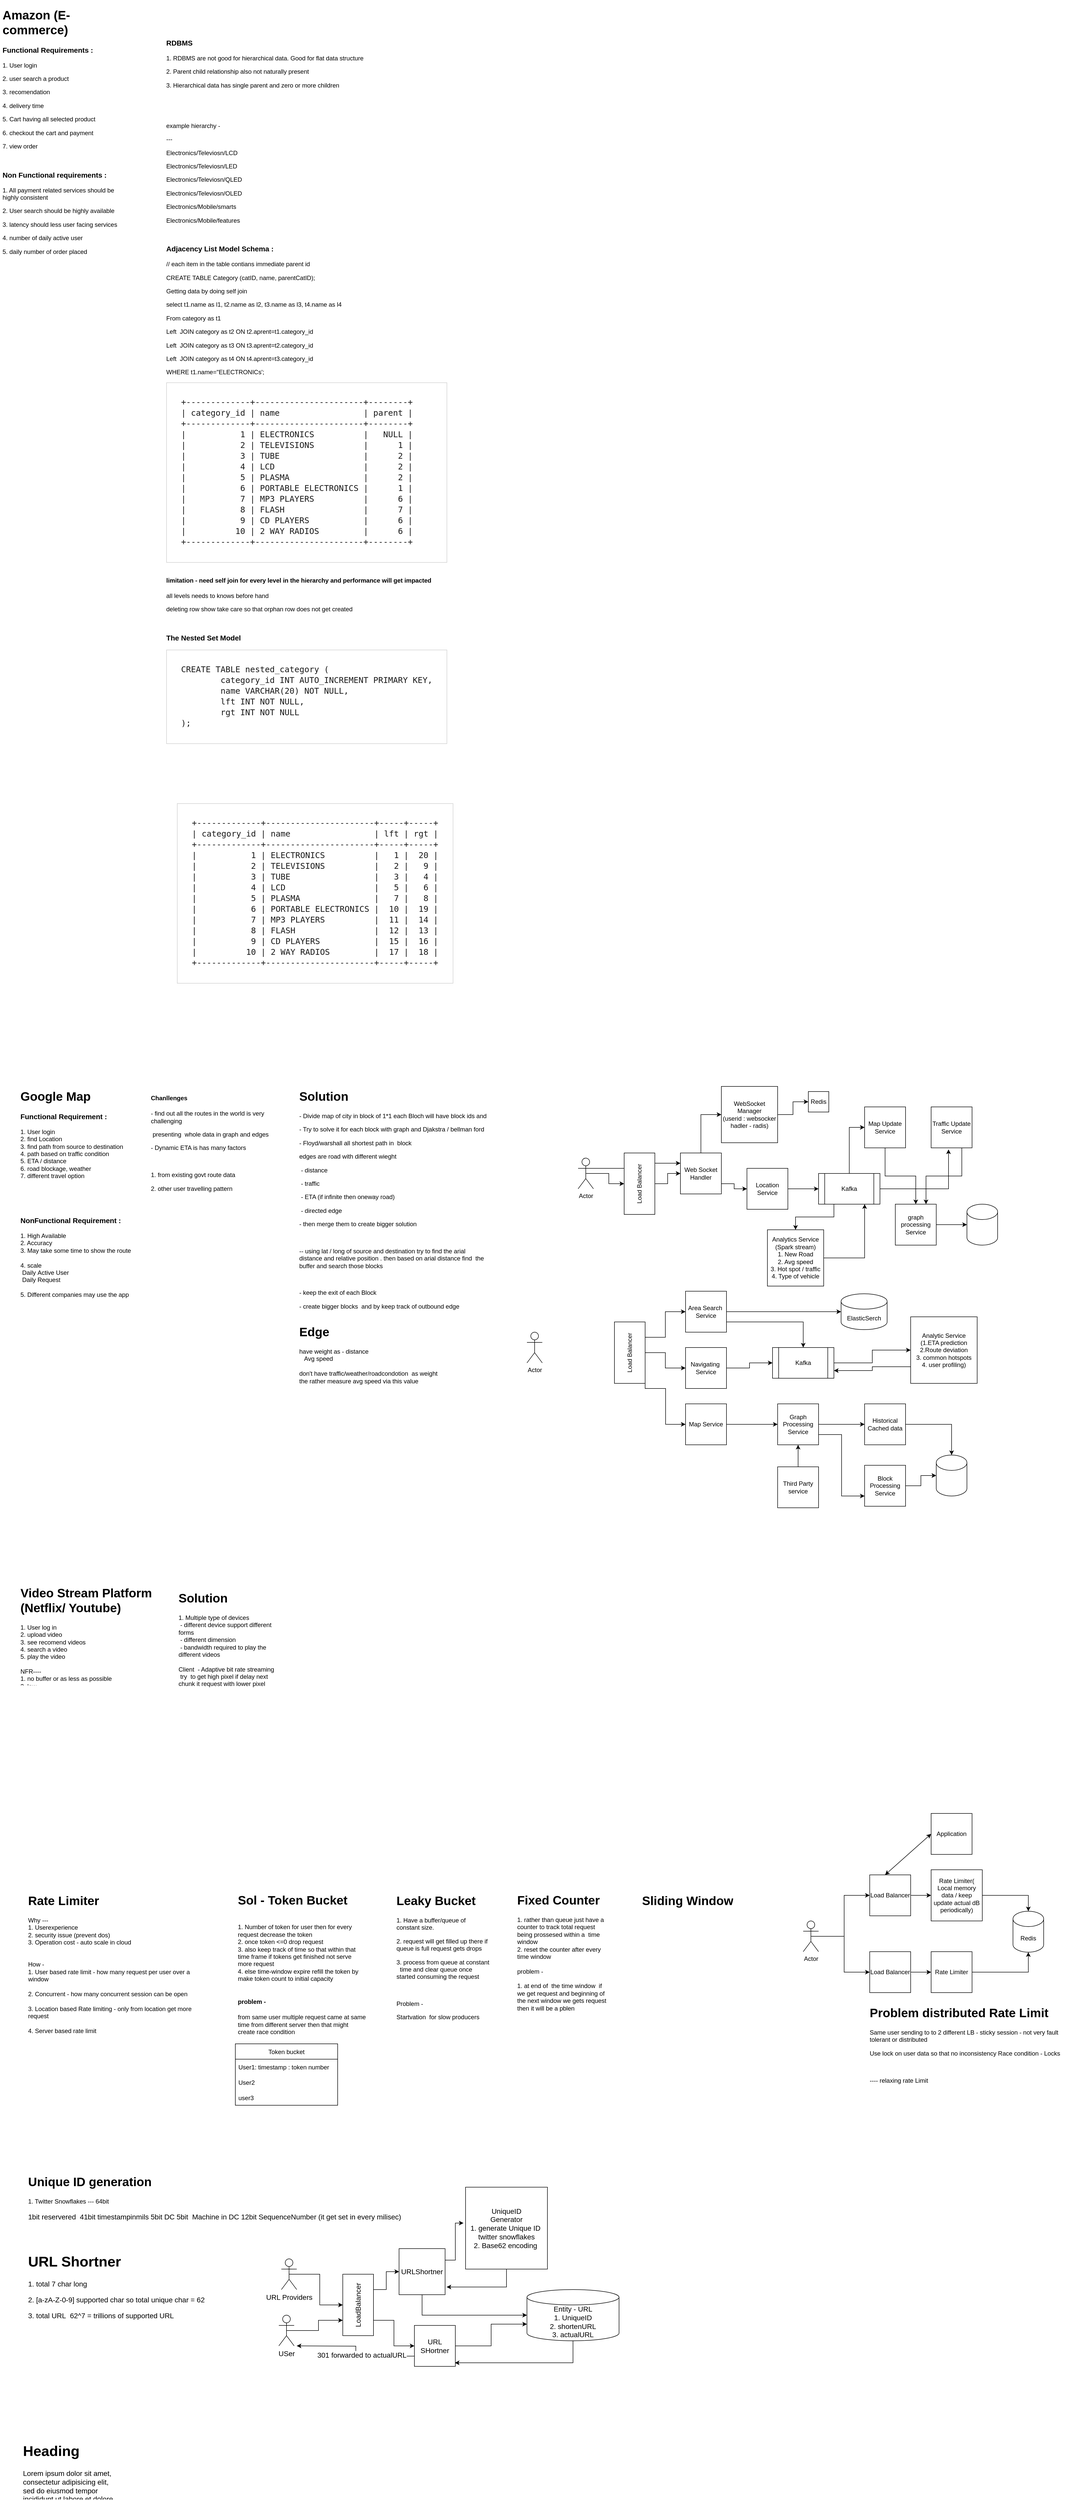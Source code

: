 <mxfile version="20.0.4" type="github">
  <diagram id="w3xWAHxM6hMif5GmvVi4" name="Page-1">
    <mxGraphModel dx="1449" dy="545" grid="1" gridSize="10" guides="1" tooltips="1" connect="1" arrows="1" fold="1" page="1" pageScale="1" pageWidth="827" pageHeight="1169" math="0" shadow="0">
      <root>
        <mxCell id="0" />
        <mxCell id="1" parent="0" />
        <mxCell id="VY6cc99BuFBR4iTMat-C-2" value="&lt;h1&gt;Amazon (E-commerce)&lt;/h1&gt;&lt;h3&gt;Functional Requirements :&amp;nbsp;&lt;/h3&gt;&lt;p&gt;1. User login&lt;/p&gt;&lt;p&gt;2. user search a product&lt;/p&gt;&lt;p&gt;3. recomendation&amp;nbsp;&lt;/p&gt;&lt;p&gt;4. delivery time&lt;/p&gt;&lt;p&gt;5. Cart having all selected product&lt;/p&gt;&lt;p&gt;6. checkout the cart and payment&lt;/p&gt;&lt;p&gt;7. view order&lt;/p&gt;&lt;p&gt;&lt;br&gt;&lt;/p&gt;&lt;h3&gt;Non Functional requirements :&lt;/h3&gt;&lt;p&gt;1. All payment related services should be highly consistent&lt;/p&gt;&lt;p&gt;2. User search should be highly available&lt;/p&gt;&lt;p&gt;3. latency should less user facing services&lt;/p&gt;&lt;p&gt;4. number of daily active user&lt;/p&gt;&lt;p&gt;5. daily number of order placed&amp;nbsp;&lt;/p&gt;" style="text;html=1;strokeColor=none;fillColor=none;spacing=5;spacingTop=-20;whiteSpace=wrap;overflow=hidden;rounded=0;" parent="1" vertex="1">
          <mxGeometry x="10" y="28" width="260" height="492" as="geometry" />
        </mxCell>
        <mxCell id="Yt1-9T4JXmfCghfN-qr9-30" value="&lt;h3&gt;RDBMS&lt;/h3&gt;&lt;p&gt;1. RDBMS are not good for hierarchical data. Good for flat data structure&lt;/p&gt;&lt;p&gt;2. Parent child relationship also not naturally present&amp;nbsp;&lt;/p&gt;&lt;p&gt;3. Hierarchical data has single parent and zero or more children&lt;/p&gt;&lt;p&gt;&lt;br&gt;&lt;/p&gt;&lt;p&gt;&lt;br&gt;&lt;/p&gt;&lt;p&gt;example hierarchy -&lt;/p&gt;&lt;p&gt;---&lt;/p&gt;&lt;p&gt;&lt;span style=&quot;&quot;&gt; Electronics/Televiosn/LCD&lt;/span&gt;&lt;br&gt;&lt;/p&gt;&lt;p&gt;&lt;span style=&quot;&quot;&gt;Electronics/Televiosn/LED&lt;/span&gt;&lt;span style=&quot;&quot;&gt;&lt;br&gt;&lt;/span&gt;&lt;/p&gt;&lt;p&gt;&lt;span style=&quot;&quot;&gt;Electronics/Televiosn/QLED&lt;/span&gt;&lt;span style=&quot;&quot;&gt;&lt;br&gt;&lt;/span&gt;&lt;/p&gt;&lt;p&gt;Electronics/Televiosn/OLED&lt;span style=&quot;&quot;&gt;&lt;br&gt;&lt;/span&gt;&lt;/p&gt;&lt;p&gt;Electronics/Mobile/smarts&lt;/p&gt;&lt;p&gt;Electronics/Mobile/features&lt;/p&gt;&lt;p&gt;&lt;br&gt;&lt;/p&gt;&lt;h3&gt;Adjacency List Model Schema :&amp;nbsp;&lt;/h3&gt;&lt;p&gt;// each item in the table contians immediate parent id&lt;/p&gt;&lt;p&gt;CREATE TABLE Category (catID, name, parentCatID);&lt;/p&gt;&lt;p&gt;Getting data by doing self join&lt;/p&gt;&lt;p&gt;select t1.name as l1, t2.name as l2, t3.name as l3, t4.name as l4&lt;/p&gt;&lt;p&gt;From category as t1&lt;/p&gt;&lt;p&gt;Left &amp;nbsp;JOIN category as t2 ON t2.aprent=t1.category_id&lt;/p&gt;&lt;p&gt;Left &amp;nbsp;JOIN category as t3 ON t3.aprent=t2.category_id&lt;br&gt;&lt;/p&gt;&lt;p&gt;Left &amp;nbsp;JOIN category as t4 ON t4.aprent=t3.category_id&lt;br&gt;&lt;/p&gt;&lt;p&gt;WHERE t1.name=&quot;ELECTRONICs&#39;;&lt;/p&gt;&lt;pre style=&quot;font-size: 16px; box-sizing: inherit; font-family: Inconsolata, monospace; border: 1px solid rgb(209, 209, 209); line-height: 1.312; margin-top: 0px; margin-bottom: 1.75em; max-width: 100%; overflow: auto; padding: 1.75em; overflow-wrap: break-word; color: rgb(26, 26, 26); font-variant-ligatures: normal; orphans: 2; widows: 2; background-color: rgb(255, 255, 255); text-decoration-thickness: initial;&quot; class=&quot;samplecode&quot;&gt;+-------------+----------------------+--------+&lt;br&gt;| category_id | name                 | parent |&lt;br&gt;+-------------+----------------------+--------+&lt;br&gt;|           1 | ELECTRONICS          |   NULL |&lt;br&gt;|           2 | TELEVISIONS          |      1 |&lt;br&gt;|           3 | TUBE                 |      2 |&lt;br&gt;|           4 | LCD                  |      2 |&lt;br&gt;|           5 | PLASMA               |      2 |&lt;br&gt;|           6 | PORTABLE ELECTRONICS |      1 |&lt;br&gt;|           7 | MP3 PLAYERS          |      6 |&lt;br&gt;|           8 | FLASH                |      7 |&lt;br&gt;|           9 | CD PLAYERS           |      6 |&lt;br&gt;|          10 | 2 WAY RADIOS         |      6 |&lt;br&gt;+-------------+----------------------+--------+&lt;/pre&gt;&lt;h4&gt;limitation - need self join for every level in the hierarchy and performance will get impacted&lt;/h4&gt;&lt;p&gt;all levels needs to knows before hand&lt;/p&gt;&lt;p&gt;deleting row show take care so that orphan row does not get created&lt;/p&gt;&lt;p&gt;&lt;br&gt;&lt;/p&gt;&lt;h3&gt;The Nested Set Model&amp;nbsp;&lt;/h3&gt;&lt;pre style=&quot;font-size: 16px; box-sizing: inherit; font-family: Inconsolata, monospace; border: 1px solid rgb(209, 209, 209); line-height: 1.312; margin-top: 0px; margin-bottom: 1.75em; max-width: 100%; overflow: auto; padding: 1.75em; overflow-wrap: break-word; color: rgb(26, 26, 26); font-variant-ligatures: normal; orphans: 2; widows: 2; background-color: rgb(255, 255, 255); text-decoration-thickness: initial;&quot; class=&quot;samplecode&quot;&gt;CREATE TABLE nested_category (&lt;br&gt;        category_id INT AUTO_INCREMENT PRIMARY KEY,&lt;br&gt;        name VARCHAR(20) NOT NULL,&lt;br&gt;        lft INT NOT NULL,&lt;br&gt;        rgt INT NOT NULL&lt;br&gt;);&lt;/pre&gt;&lt;p&gt;&lt;br&gt;&lt;/p&gt;&lt;p&gt;&lt;br&gt;&lt;/p&gt;&lt;p&gt;&lt;span style=&quot;&quot;&gt;&lt;br&gt;&lt;/span&gt;&lt;/p&gt;&lt;p&gt;&lt;span style=&quot;&quot;&gt;&lt;br&gt;&lt;/span&gt;&lt;/p&gt;" style="text;html=1;strokeColor=none;fillColor=none;spacing=5;spacingTop=-20;whiteSpace=wrap;overflow=hidden;rounded=0;" parent="1" vertex="1">
          <mxGeometry x="330" y="90" width="686" height="1850" as="geometry" />
        </mxCell>
        <mxCell id="Yt1-9T4JXmfCghfN-qr9-44" value="" style="shape=image;verticalLabelPosition=bottom;labelBackgroundColor=default;verticalAlign=top;aspect=fixed;imageAspect=0;image=http://mikehillyer.com/media//nested_numbered.png;" parent="1" vertex="1">
          <mxGeometry x="370" y="1450" width="520" height="157" as="geometry" />
        </mxCell>
        <mxCell id="Yt1-9T4JXmfCghfN-qr9-45" value="&lt;pre style=&quot;font-size: 16px; font-style: normal; font-variant-caps: normal; font-weight: 400; letter-spacing: normal; text-align: start; text-indent: 0px; text-transform: none; word-spacing: 0px; -webkit-text-stroke-width: 0px; text-decoration: none; box-sizing: inherit; font-family: Inconsolata, monospace; border: 1px solid rgb(209, 209, 209); line-height: 1.312; margin: 0px 0px 1.75em; max-width: 100%; overflow: auto; padding: 1.75em; overflow-wrap: break-word; color: rgb(26, 26, 26); font-variant-ligatures: normal; orphans: 2; widows: 2; background-color: rgb(255, 255, 255); text-decoration-thickness: initial;&quot; class=&quot;samplecode&quot;&gt;+-------------+----------------------+-----+-----+&#xa;| category_id | name                 | lft | rgt |&#xa;+-------------+----------------------+-----+-----+&#xa;|           1 | ELECTRONICS          |   1 |  20 |&#xa;|           2 | TELEVISIONS          |   2 |   9 |&#xa;|           3 | TUBE                 |   3 |   4 |&#xa;|           4 | LCD                  |   5 |   6 |&#xa;|           5 | PLASMA               |   7 |   8 |&#xa;|           6 | PORTABLE ELECTRONICS |  10 |  19 |&#xa;|           7 | MP3 PLAYERS          |  11 |  14 |&#xa;|           8 | FLASH                |  12 |  13 |&#xa;|           9 | CD PLAYERS           |  15 |  16 |&#xa;|          10 | 2 WAY RADIOS         |  17 |  18 |&#xa;+-------------+----------------------+-----+-----+&lt;/pre&gt;" style="text;whiteSpace=wrap;html=1;" parent="1" vertex="1">
          <mxGeometry x="354" y="1580" width="560" height="420" as="geometry" />
        </mxCell>
        <mxCell id="Yt1-9T4JXmfCghfN-qr9-46" value="&lt;h1&gt;Google Map&lt;/h1&gt;&lt;h3&gt;Functional Requirement :&amp;nbsp;&lt;/h3&gt;&lt;div&gt;1. User login&lt;/div&gt;&lt;div&gt;2. find Location&lt;/div&gt;&lt;div&gt;3. find path from source to destination&lt;/div&gt;&lt;div&gt;4. path based on traffic condition&lt;/div&gt;&lt;div&gt;5. ETA / distance&lt;/div&gt;&lt;div&gt;6. road blockage, weather&lt;/div&gt;&lt;div&gt;7. different travel option&lt;/div&gt;&lt;div&gt;&lt;br&gt;&lt;/div&gt;&lt;div&gt;&lt;br&gt;&lt;/div&gt;&lt;div&gt;&lt;br&gt;&lt;/div&gt;&lt;div&gt;&lt;br&gt;&lt;/div&gt;&lt;h3&gt;NonFunctional Requirement :&amp;nbsp;&lt;/h3&gt;&lt;div&gt;1. High Available&lt;/div&gt;&lt;div&gt;2. Accuracy&amp;nbsp;&lt;/div&gt;&lt;div&gt;3. May take some time to show the route&lt;/div&gt;&lt;div&gt;&lt;br&gt;&lt;/div&gt;&lt;div&gt;4. scale&lt;/div&gt;&lt;div&gt; &lt;span style=&quot;white-space: pre;&quot;&gt;&lt;span style=&quot;white-space: pre;&quot;&gt; &lt;/span&gt;Daily&lt;/span&gt;&amp;nbsp;Active User&lt;br&gt;&lt;/div&gt;&lt;div&gt;&lt;span style=&quot;white-space: pre;&quot;&gt;&lt;span style=&quot;white-space: pre;&quot;&gt; &lt;/span&gt;Daily Request&lt;/span&gt;&lt;/div&gt;&lt;div&gt;&lt;span style=&quot;white-space: pre;&quot;&gt;&lt;br&gt;&lt;/span&gt;&lt;/div&gt;&lt;div&gt;&lt;span style=&quot;white-space: pre;&quot;&gt;5. Different companies may use the app&lt;/span&gt;&lt;/div&gt;&lt;div&gt;&lt;span style=&quot;white-space: pre;&quot;&gt;&lt;br&gt;&lt;/span&gt;&lt;/div&gt;&lt;div&gt;&lt;br&gt;&lt;/div&gt;&lt;div&gt;&lt;br&gt;&lt;/div&gt;" style="text;html=1;strokeColor=none;fillColor=none;spacing=5;spacingTop=-20;whiteSpace=wrap;overflow=hidden;rounded=0;" parent="1" vertex="1">
          <mxGeometry x="45" y="2140" width="235" height="500" as="geometry" />
        </mxCell>
        <mxCell id="Yt1-9T4JXmfCghfN-qr9-47" value="&lt;h4&gt;Chanllenges&lt;/h4&gt;&lt;p&gt;- find out all the routes in the world is very challenging&lt;/p&gt;&lt;p&gt;&amp;nbsp;presenting &amp;nbsp;whole data in graph and edges&lt;/p&gt;&lt;p&gt;- Dynamic ETA is has many factors&lt;/p&gt;&lt;p&gt;&lt;br&gt;&lt;/p&gt;&lt;p&gt;1. from existing govt route data&lt;/p&gt;&lt;p&gt;2. other user travelling pattern&lt;/p&gt;" style="text;html=1;strokeColor=none;fillColor=none;spacing=5;spacingTop=-20;whiteSpace=wrap;overflow=hidden;rounded=0;" parent="1" vertex="1">
          <mxGeometry x="300" y="2150" width="240" height="230" as="geometry" />
        </mxCell>
        <mxCell id="Yt1-9T4JXmfCghfN-qr9-48" value="&lt;h1&gt;Solution&amp;nbsp;&lt;/h1&gt;&lt;p&gt;- Divide map of city in block of 1*1 each Bloch will have block ids and&amp;nbsp;&lt;/p&gt;&lt;p&gt;- Try to solve it for each block with graph and Djakstra / bellman ford&lt;/p&gt;&lt;p&gt;- Floyd/warshall all shortest path in &amp;nbsp;block&amp;nbsp;&lt;/p&gt;&lt;p&gt;edges are road with different wieght&lt;/p&gt;&lt;p&gt;&lt;span style=&quot;white-space: pre;&quot;&gt; - distance&lt;/span&gt;&lt;br&gt;&lt;/p&gt;&lt;p&gt;&lt;span style=&quot;white-space: pre;&quot;&gt;&lt;span style=&quot;white-space: pre;&quot;&gt;&lt;span style=&quot;white-space: pre;&quot;&gt; - traffic&lt;/span&gt;&lt;/span&gt;&lt;/span&gt;&lt;/p&gt;&lt;p&gt;&lt;span style=&quot;white-space: pre;&quot;&gt; - ETA (if infinite then oneway road)&lt;/span&gt;&lt;/p&gt;&lt;p&gt;&lt;span style=&quot;white-space: pre;&quot;&gt;&lt;span style=&quot;white-space: pre;&quot;&gt; - directed edge&lt;/span&gt; &lt;/span&gt;&lt;span style=&quot;white-space: pre;&quot;&gt; &lt;/span&gt;&lt;/p&gt;&lt;p&gt;- then merge them to create bigger solution&amp;nbsp;&lt;/p&gt;&lt;p&gt;&lt;br&gt;&lt;/p&gt;&lt;p&gt;-- using lat / long of source and destination try to find the arial distance and relative position . then based on arial distance find &amp;nbsp;the buffer and search those blocks&lt;/p&gt;&lt;p&gt;&lt;br&gt;&lt;/p&gt;&lt;p&gt;- keep the exit of each Block&lt;/p&gt;&lt;p&gt;- create bigger blocks &amp;nbsp;and by keep track of outbound edge&lt;/p&gt;&lt;p&gt;&lt;br&gt;&lt;/p&gt;&lt;p&gt;&lt;br&gt;&lt;/p&gt;&lt;p&gt;&lt;br&gt;&lt;/p&gt;" style="text;html=1;strokeColor=none;fillColor=none;spacing=5;spacingTop=-20;whiteSpace=wrap;overflow=hidden;rounded=0;" parent="1" vertex="1">
          <mxGeometry x="590" y="2140" width="380" height="500" as="geometry" />
        </mxCell>
        <mxCell id="Yt1-9T4JXmfCghfN-qr9-56" value="&lt;h1&gt;Edge&lt;/h1&gt;&lt;div&gt;have weight as - distance&lt;/div&gt;&lt;div&gt;&lt;span style=&quot;white-space: pre;&quot;&gt; &lt;span style=&quot;white-space: pre;&quot;&gt; &lt;span style=&quot;white-space: pre;&quot;&gt; Avg speed&lt;/span&gt;&lt;/span&gt;&lt;/span&gt;&lt;br&gt;&lt;/div&gt;&lt;div&gt;&lt;span style=&quot;white-space: pre;&quot;&gt;&lt;span style=&quot;white-space: pre;&quot;&gt;&lt;span style=&quot;white-space: pre;&quot;&gt;&lt;br&gt;&lt;/span&gt;&lt;/span&gt;&lt;/span&gt;&lt;/div&gt;&lt;div&gt;&lt;span style=&quot;white-space: pre;&quot;&gt;don&#39;t have traffic/weather/roadcondotion  as weight&amp;nbsp;&lt;/span&gt;&lt;/div&gt;&lt;div&gt;&lt;span style=&quot;white-space: pre;&quot;&gt;the rather measure avg speed via this value&lt;/span&gt;&lt;/div&gt;&lt;div&gt;&lt;span style=&quot;white-space: pre;&quot;&gt;&lt;br&gt;&lt;/span&gt;&lt;/div&gt;&lt;div&gt;&lt;span style=&quot;white-space: pre;&quot;&gt;&lt;br&gt;&lt;/span&gt;&lt;/div&gt;" style="text;html=1;strokeColor=none;fillColor=none;spacing=5;spacingTop=-20;whiteSpace=wrap;overflow=hidden;rounded=0;" parent="1" vertex="1">
          <mxGeometry x="590" y="2600" width="310" height="160" as="geometry" />
        </mxCell>
        <mxCell id="Yt1-9T4JXmfCghfN-qr9-60" style="edgeStyle=orthogonalEdgeStyle;rounded=0;orthogonalLoop=1;jettySize=auto;html=1;exitX=0.5;exitY=0.5;exitDx=0;exitDy=0;exitPerimeter=0;" parent="1" source="Yt1-9T4JXmfCghfN-qr9-57" target="Yt1-9T4JXmfCghfN-qr9-58" edge="1">
          <mxGeometry relative="1" as="geometry" />
        </mxCell>
        <mxCell id="Yt1-9T4JXmfCghfN-qr9-62" style="edgeStyle=orthogonalEdgeStyle;rounded=0;orthogonalLoop=1;jettySize=auto;html=1;exitX=1;exitY=0.333;exitDx=0;exitDy=0;exitPerimeter=0;entryX=0;entryY=0.25;entryDx=0;entryDy=0;" parent="1" source="Yt1-9T4JXmfCghfN-qr9-57" target="Yt1-9T4JXmfCghfN-qr9-59" edge="1">
          <mxGeometry relative="1" as="geometry" />
        </mxCell>
        <mxCell id="Yt1-9T4JXmfCghfN-qr9-57" value="Actor" style="shape=umlActor;verticalLabelPosition=bottom;verticalAlign=top;html=1;outlineConnect=0;" parent="1" vertex="1">
          <mxGeometry x="1140" y="2280" width="30" height="60" as="geometry" />
        </mxCell>
        <mxCell id="Yt1-9T4JXmfCghfN-qr9-61" style="edgeStyle=orthogonalEdgeStyle;rounded=0;orthogonalLoop=1;jettySize=auto;html=1;exitX=0.5;exitY=1;exitDx=0;exitDy=0;" parent="1" source="Yt1-9T4JXmfCghfN-qr9-58" target="Yt1-9T4JXmfCghfN-qr9-59" edge="1">
          <mxGeometry relative="1" as="geometry" />
        </mxCell>
        <mxCell id="Yt1-9T4JXmfCghfN-qr9-58" value="Load Balancer" style="rounded=0;whiteSpace=wrap;html=1;rotation=-90;" parent="1" vertex="1">
          <mxGeometry x="1200" y="2300" width="120" height="60" as="geometry" />
        </mxCell>
        <mxCell id="Yt1-9T4JXmfCghfN-qr9-65" style="edgeStyle=orthogonalEdgeStyle;rounded=0;orthogonalLoop=1;jettySize=auto;html=1;exitX=0.5;exitY=0;exitDx=0;exitDy=0;entryX=0;entryY=0.5;entryDx=0;entryDy=0;" parent="1" source="Yt1-9T4JXmfCghfN-qr9-59" target="Yt1-9T4JXmfCghfN-qr9-63" edge="1">
          <mxGeometry relative="1" as="geometry" />
        </mxCell>
        <mxCell id="Yt1-9T4JXmfCghfN-qr9-67" style="edgeStyle=orthogonalEdgeStyle;rounded=0;orthogonalLoop=1;jettySize=auto;html=1;exitX=1;exitY=0.75;exitDx=0;exitDy=0;entryX=0;entryY=0.5;entryDx=0;entryDy=0;" parent="1" source="Yt1-9T4JXmfCghfN-qr9-59" target="Yt1-9T4JXmfCghfN-qr9-66" edge="1">
          <mxGeometry relative="1" as="geometry" />
        </mxCell>
        <mxCell id="Yt1-9T4JXmfCghfN-qr9-59" value="Web Socket Handler" style="whiteSpace=wrap;html=1;aspect=fixed;" parent="1" vertex="1">
          <mxGeometry x="1340" y="2270" width="80" height="80" as="geometry" />
        </mxCell>
        <mxCell id="Yt1-9T4JXmfCghfN-qr9-81" style="edgeStyle=orthogonalEdgeStyle;rounded=0;orthogonalLoop=1;jettySize=auto;html=1;exitX=1;exitY=0.5;exitDx=0;exitDy=0;entryX=0;entryY=0.5;entryDx=0;entryDy=0;" parent="1" source="Yt1-9T4JXmfCghfN-qr9-63" target="Yt1-9T4JXmfCghfN-qr9-70" edge="1">
          <mxGeometry relative="1" as="geometry" />
        </mxCell>
        <mxCell id="Yt1-9T4JXmfCghfN-qr9-63" value="WebSocket&lt;br&gt;Manager&lt;br&gt;(userid : websocker hadler - radis)" style="whiteSpace=wrap;html=1;aspect=fixed;" parent="1" vertex="1">
          <mxGeometry x="1420" y="2140" width="110" height="110" as="geometry" />
        </mxCell>
        <mxCell id="Yt1-9T4JXmfCghfN-qr9-69" style="edgeStyle=orthogonalEdgeStyle;rounded=0;orthogonalLoop=1;jettySize=auto;html=1;exitX=1;exitY=0.5;exitDx=0;exitDy=0;entryX=0;entryY=0.5;entryDx=0;entryDy=0;" parent="1" source="Yt1-9T4JXmfCghfN-qr9-66" target="Yt1-9T4JXmfCghfN-qr9-68" edge="1">
          <mxGeometry relative="1" as="geometry" />
        </mxCell>
        <mxCell id="Yt1-9T4JXmfCghfN-qr9-66" value="Location Service" style="whiteSpace=wrap;html=1;aspect=fixed;" parent="1" vertex="1">
          <mxGeometry x="1470" y="2300" width="80" height="80" as="geometry" />
        </mxCell>
        <mxCell id="Yt1-9T4JXmfCghfN-qr9-73" style="edgeStyle=orthogonalEdgeStyle;rounded=0;orthogonalLoop=1;jettySize=auto;html=1;exitX=0.5;exitY=0;exitDx=0;exitDy=0;entryX=0;entryY=0.5;entryDx=0;entryDy=0;" parent="1" source="Yt1-9T4JXmfCghfN-qr9-68" target="Yt1-9T4JXmfCghfN-qr9-71" edge="1">
          <mxGeometry relative="1" as="geometry" />
        </mxCell>
        <mxCell id="Yt1-9T4JXmfCghfN-qr9-74" style="edgeStyle=orthogonalEdgeStyle;rounded=0;orthogonalLoop=1;jettySize=auto;html=1;exitX=1;exitY=0.5;exitDx=0;exitDy=0;entryX=0.425;entryY=1.038;entryDx=0;entryDy=0;entryPerimeter=0;" parent="1" source="Yt1-9T4JXmfCghfN-qr9-68" target="Yt1-9T4JXmfCghfN-qr9-72" edge="1">
          <mxGeometry relative="1" as="geometry" />
        </mxCell>
        <mxCell id="Yt1-9T4JXmfCghfN-qr9-82" style="edgeStyle=orthogonalEdgeStyle;rounded=0;orthogonalLoop=1;jettySize=auto;html=1;exitX=0.25;exitY=1;exitDx=0;exitDy=0;entryX=0.5;entryY=0;entryDx=0;entryDy=0;" parent="1" source="Yt1-9T4JXmfCghfN-qr9-68" target="Yt1-9T4JXmfCghfN-qr9-80" edge="1">
          <mxGeometry relative="1" as="geometry" />
        </mxCell>
        <mxCell id="Yt1-9T4JXmfCghfN-qr9-68" value="Kafka" style="shape=process;whiteSpace=wrap;html=1;backgroundOutline=1;" parent="1" vertex="1">
          <mxGeometry x="1610" y="2310" width="120" height="60" as="geometry" />
        </mxCell>
        <mxCell id="Yt1-9T4JXmfCghfN-qr9-70" value="Redis" style="whiteSpace=wrap;html=1;aspect=fixed;" parent="1" vertex="1">
          <mxGeometry x="1590" y="2150" width="40" height="40" as="geometry" />
        </mxCell>
        <mxCell id="Yt1-9T4JXmfCghfN-qr9-76" style="edgeStyle=orthogonalEdgeStyle;rounded=0;orthogonalLoop=1;jettySize=auto;html=1;exitX=0.5;exitY=1;exitDx=0;exitDy=0;entryX=0.5;entryY=0;entryDx=0;entryDy=0;" parent="1" source="Yt1-9T4JXmfCghfN-qr9-71" target="Yt1-9T4JXmfCghfN-qr9-75" edge="1">
          <mxGeometry relative="1" as="geometry" />
        </mxCell>
        <mxCell id="Yt1-9T4JXmfCghfN-qr9-71" value="Map Update Service" style="whiteSpace=wrap;html=1;aspect=fixed;" parent="1" vertex="1">
          <mxGeometry x="1700" y="2180" width="80" height="80" as="geometry" />
        </mxCell>
        <mxCell id="Yt1-9T4JXmfCghfN-qr9-77" style="edgeStyle=orthogonalEdgeStyle;rounded=0;orthogonalLoop=1;jettySize=auto;html=1;exitX=0.75;exitY=1;exitDx=0;exitDy=0;entryX=0.75;entryY=0;entryDx=0;entryDy=0;" parent="1" source="Yt1-9T4JXmfCghfN-qr9-72" target="Yt1-9T4JXmfCghfN-qr9-75" edge="1">
          <mxGeometry relative="1" as="geometry" />
        </mxCell>
        <mxCell id="Yt1-9T4JXmfCghfN-qr9-72" value="Traffic Update Service" style="whiteSpace=wrap;html=1;aspect=fixed;" parent="1" vertex="1">
          <mxGeometry x="1830" y="2180" width="80" height="80" as="geometry" />
        </mxCell>
        <mxCell id="Yt1-9T4JXmfCghfN-qr9-79" style="edgeStyle=orthogonalEdgeStyle;rounded=0;orthogonalLoop=1;jettySize=auto;html=1;exitX=1;exitY=0.5;exitDx=0;exitDy=0;entryX=0;entryY=0.5;entryDx=0;entryDy=0;entryPerimeter=0;" parent="1" source="Yt1-9T4JXmfCghfN-qr9-75" target="Yt1-9T4JXmfCghfN-qr9-78" edge="1">
          <mxGeometry relative="1" as="geometry" />
        </mxCell>
        <mxCell id="Yt1-9T4JXmfCghfN-qr9-75" value="graph processing Service" style="whiteSpace=wrap;html=1;aspect=fixed;" parent="1" vertex="1">
          <mxGeometry x="1760" y="2370" width="80" height="80" as="geometry" />
        </mxCell>
        <mxCell id="Yt1-9T4JXmfCghfN-qr9-78" value="" style="shape=cylinder3;whiteSpace=wrap;html=1;boundedLbl=1;backgroundOutline=1;size=15;" parent="1" vertex="1">
          <mxGeometry x="1900" y="2370" width="60" height="80" as="geometry" />
        </mxCell>
        <mxCell id="Yt1-9T4JXmfCghfN-qr9-83" style="edgeStyle=orthogonalEdgeStyle;rounded=0;orthogonalLoop=1;jettySize=auto;html=1;exitX=1;exitY=0.5;exitDx=0;exitDy=0;entryX=0.75;entryY=1;entryDx=0;entryDy=0;" parent="1" source="Yt1-9T4JXmfCghfN-qr9-80" target="Yt1-9T4JXmfCghfN-qr9-68" edge="1">
          <mxGeometry relative="1" as="geometry" />
        </mxCell>
        <mxCell id="Yt1-9T4JXmfCghfN-qr9-80" value="Analytics Service (Spark stream)&lt;br&gt;1. New Road&lt;br&gt;2. Avg speed&lt;br&gt;3. Hot spot / traffic&lt;br&gt;4. Type of vehicle" style="whiteSpace=wrap;html=1;aspect=fixed;" parent="1" vertex="1">
          <mxGeometry x="1510" y="2420" width="110" height="110" as="geometry" />
        </mxCell>
        <mxCell id="Yt1-9T4JXmfCghfN-qr9-90" style="edgeStyle=orthogonalEdgeStyle;rounded=0;orthogonalLoop=1;jettySize=auto;html=1;exitX=1;exitY=0.5;exitDx=0;exitDy=0;entryX=0;entryY=0.5;entryDx=0;entryDy=0;entryPerimeter=0;" parent="1" source="Yt1-9T4JXmfCghfN-qr9-84" target="Yt1-9T4JXmfCghfN-qr9-89" edge="1">
          <mxGeometry relative="1" as="geometry" />
        </mxCell>
        <mxCell id="Yt1-9T4JXmfCghfN-qr9-104" style="edgeStyle=orthogonalEdgeStyle;rounded=0;orthogonalLoop=1;jettySize=auto;html=1;exitX=1;exitY=0.75;exitDx=0;exitDy=0;" parent="1" source="Yt1-9T4JXmfCghfN-qr9-84" target="Yt1-9T4JXmfCghfN-qr9-87" edge="1">
          <mxGeometry relative="1" as="geometry" />
        </mxCell>
        <mxCell id="Yt1-9T4JXmfCghfN-qr9-84" value="Area Search&amp;nbsp;&lt;br&gt;Service" style="whiteSpace=wrap;html=1;aspect=fixed;" parent="1" vertex="1">
          <mxGeometry x="1350" y="2540" width="80" height="80" as="geometry" />
        </mxCell>
        <mxCell id="Yt1-9T4JXmfCghfN-qr9-88" style="edgeStyle=orthogonalEdgeStyle;rounded=0;orthogonalLoop=1;jettySize=auto;html=1;exitX=1;exitY=0.5;exitDx=0;exitDy=0;entryX=0;entryY=0.5;entryDx=0;entryDy=0;" parent="1" source="Yt1-9T4JXmfCghfN-qr9-85" target="Yt1-9T4JXmfCghfN-qr9-87" edge="1">
          <mxGeometry relative="1" as="geometry" />
        </mxCell>
        <mxCell id="Yt1-9T4JXmfCghfN-qr9-85" value="Navigating&amp;nbsp;&lt;br&gt;Service" style="whiteSpace=wrap;html=1;aspect=fixed;" parent="1" vertex="1">
          <mxGeometry x="1350" y="2650" width="80" height="80" as="geometry" />
        </mxCell>
        <mxCell id="Yt1-9T4JXmfCghfN-qr9-93" style="edgeStyle=orthogonalEdgeStyle;rounded=0;orthogonalLoop=1;jettySize=auto;html=1;exitX=1;exitY=0.5;exitDx=0;exitDy=0;" parent="1" source="Yt1-9T4JXmfCghfN-qr9-86" target="Yt1-9T4JXmfCghfN-qr9-92" edge="1">
          <mxGeometry relative="1" as="geometry" />
        </mxCell>
        <mxCell id="Yt1-9T4JXmfCghfN-qr9-86" value="Map Service" style="whiteSpace=wrap;html=1;aspect=fixed;" parent="1" vertex="1">
          <mxGeometry x="1350" y="2760" width="80" height="80" as="geometry" />
        </mxCell>
        <mxCell id="Yt1-9T4JXmfCghfN-qr9-105" style="edgeStyle=orthogonalEdgeStyle;rounded=0;orthogonalLoop=1;jettySize=auto;html=1;exitX=1;exitY=0.5;exitDx=0;exitDy=0;" parent="1" source="Yt1-9T4JXmfCghfN-qr9-87" target="Yt1-9T4JXmfCghfN-qr9-106" edge="1">
          <mxGeometry relative="1" as="geometry">
            <mxPoint x="1830" y="2680" as="targetPoint" />
          </mxGeometry>
        </mxCell>
        <mxCell id="Yt1-9T4JXmfCghfN-qr9-87" value="Kafka" style="shape=process;whiteSpace=wrap;html=1;backgroundOutline=1;" parent="1" vertex="1">
          <mxGeometry x="1520" y="2650" width="120" height="60" as="geometry" />
        </mxCell>
        <mxCell id="Yt1-9T4JXmfCghfN-qr9-89" value="ElasticSerch" style="shape=cylinder3;whiteSpace=wrap;html=1;boundedLbl=1;backgroundOutline=1;size=15;" parent="1" vertex="1">
          <mxGeometry x="1654" y="2545" width="90" height="70" as="geometry" />
        </mxCell>
        <mxCell id="Yt1-9T4JXmfCghfN-qr9-101" style="edgeStyle=orthogonalEdgeStyle;rounded=0;orthogonalLoop=1;jettySize=auto;html=1;exitX=0.75;exitY=1;exitDx=0;exitDy=0;entryX=0;entryY=0.5;entryDx=0;entryDy=0;" parent="1" source="Yt1-9T4JXmfCghfN-qr9-91" target="Yt1-9T4JXmfCghfN-qr9-84" edge="1">
          <mxGeometry relative="1" as="geometry" />
        </mxCell>
        <mxCell id="Yt1-9T4JXmfCghfN-qr9-102" style="edgeStyle=orthogonalEdgeStyle;rounded=0;orthogonalLoop=1;jettySize=auto;html=1;exitX=0.5;exitY=1;exitDx=0;exitDy=0;entryX=0;entryY=0.5;entryDx=0;entryDy=0;" parent="1" source="Yt1-9T4JXmfCghfN-qr9-91" target="Yt1-9T4JXmfCghfN-qr9-85" edge="1">
          <mxGeometry relative="1" as="geometry" />
        </mxCell>
        <mxCell id="Yt1-9T4JXmfCghfN-qr9-103" style="edgeStyle=orthogonalEdgeStyle;rounded=0;orthogonalLoop=1;jettySize=auto;html=1;exitX=0.25;exitY=1;exitDx=0;exitDy=0;entryX=0;entryY=0.5;entryDx=0;entryDy=0;" parent="1" source="Yt1-9T4JXmfCghfN-qr9-91" target="Yt1-9T4JXmfCghfN-qr9-86" edge="1">
          <mxGeometry relative="1" as="geometry">
            <Array as="points">
              <mxPoint x="1271" y="2730" />
              <mxPoint x="1311" y="2730" />
              <mxPoint x="1311" y="2800" />
            </Array>
          </mxGeometry>
        </mxCell>
        <mxCell id="Yt1-9T4JXmfCghfN-qr9-91" value="Load Balancer" style="rounded=0;whiteSpace=wrap;html=1;rotation=-90;" parent="1" vertex="1">
          <mxGeometry x="1181" y="2630" width="120" height="60" as="geometry" />
        </mxCell>
        <mxCell id="Yt1-9T4JXmfCghfN-qr9-97" style="edgeStyle=orthogonalEdgeStyle;rounded=0;orthogonalLoop=1;jettySize=auto;html=1;exitX=1;exitY=0.5;exitDx=0;exitDy=0;entryX=0;entryY=0.5;entryDx=0;entryDy=0;" parent="1" source="Yt1-9T4JXmfCghfN-qr9-92" target="Yt1-9T4JXmfCghfN-qr9-95" edge="1">
          <mxGeometry relative="1" as="geometry" />
        </mxCell>
        <mxCell id="Yt1-9T4JXmfCghfN-qr9-98" style="edgeStyle=orthogonalEdgeStyle;rounded=0;orthogonalLoop=1;jettySize=auto;html=1;exitX=1;exitY=0.75;exitDx=0;exitDy=0;entryX=0;entryY=0.75;entryDx=0;entryDy=0;" parent="1" source="Yt1-9T4JXmfCghfN-qr9-92" target="Yt1-9T4JXmfCghfN-qr9-96" edge="1">
          <mxGeometry relative="1" as="geometry" />
        </mxCell>
        <mxCell id="Yt1-9T4JXmfCghfN-qr9-92" value="Graph Processing Service" style="whiteSpace=wrap;html=1;aspect=fixed;" parent="1" vertex="1">
          <mxGeometry x="1530" y="2760" width="80" height="80" as="geometry" />
        </mxCell>
        <mxCell id="Yt1-9T4JXmfCghfN-qr9-99" style="edgeStyle=orthogonalEdgeStyle;rounded=0;orthogonalLoop=1;jettySize=auto;html=1;exitX=0.5;exitY=0;exitDx=0;exitDy=0;entryX=0.5;entryY=1;entryDx=0;entryDy=0;" parent="1" source="Yt1-9T4JXmfCghfN-qr9-94" target="Yt1-9T4JXmfCghfN-qr9-92" edge="1">
          <mxGeometry relative="1" as="geometry" />
        </mxCell>
        <mxCell id="Yt1-9T4JXmfCghfN-qr9-94" value="Third Party service" style="whiteSpace=wrap;html=1;aspect=fixed;" parent="1" vertex="1">
          <mxGeometry x="1530" y="2883" width="80" height="80" as="geometry" />
        </mxCell>
        <mxCell id="Yt1-9T4JXmfCghfN-qr9-108" style="edgeStyle=orthogonalEdgeStyle;rounded=0;orthogonalLoop=1;jettySize=auto;html=1;exitX=1;exitY=0.5;exitDx=0;exitDy=0;entryX=0.5;entryY=0;entryDx=0;entryDy=0;entryPerimeter=0;" parent="1" source="Yt1-9T4JXmfCghfN-qr9-95" target="Yt1-9T4JXmfCghfN-qr9-100" edge="1">
          <mxGeometry relative="1" as="geometry" />
        </mxCell>
        <mxCell id="Yt1-9T4JXmfCghfN-qr9-95" value="Historical Cached data" style="whiteSpace=wrap;html=1;aspect=fixed;" parent="1" vertex="1">
          <mxGeometry x="1700" y="2760" width="80" height="80" as="geometry" />
        </mxCell>
        <mxCell id="Yt1-9T4JXmfCghfN-qr9-107" style="edgeStyle=orthogonalEdgeStyle;rounded=0;orthogonalLoop=1;jettySize=auto;html=1;exitX=1;exitY=0.5;exitDx=0;exitDy=0;" parent="1" source="Yt1-9T4JXmfCghfN-qr9-96" target="Yt1-9T4JXmfCghfN-qr9-100" edge="1">
          <mxGeometry relative="1" as="geometry" />
        </mxCell>
        <mxCell id="Yt1-9T4JXmfCghfN-qr9-96" value="Block Processing Service" style="whiteSpace=wrap;html=1;aspect=fixed;" parent="1" vertex="1">
          <mxGeometry x="1700" y="2880" width="80" height="80" as="geometry" />
        </mxCell>
        <mxCell id="Yt1-9T4JXmfCghfN-qr9-100" value="" style="shape=cylinder3;whiteSpace=wrap;html=1;boundedLbl=1;backgroundOutline=1;size=15;" parent="1" vertex="1">
          <mxGeometry x="1840" y="2860" width="60" height="80" as="geometry" />
        </mxCell>
        <mxCell id="Yt1-9T4JXmfCghfN-qr9-109" style="edgeStyle=orthogonalEdgeStyle;rounded=0;orthogonalLoop=1;jettySize=auto;html=1;exitX=0;exitY=0.75;exitDx=0;exitDy=0;entryX=1;entryY=0.75;entryDx=0;entryDy=0;" parent="1" source="Yt1-9T4JXmfCghfN-qr9-106" target="Yt1-9T4JXmfCghfN-qr9-87" edge="1">
          <mxGeometry relative="1" as="geometry" />
        </mxCell>
        <mxCell id="Yt1-9T4JXmfCghfN-qr9-106" value="Analytic Service&lt;br&gt;(1.ETA prediction&lt;br&gt;2.Route deviation&lt;br&gt;3. common hotspots&lt;br&gt;4. user profiling)" style="whiteSpace=wrap;html=1;aspect=fixed;" parent="1" vertex="1">
          <mxGeometry x="1790" y="2590" width="130" height="130" as="geometry" />
        </mxCell>
        <mxCell id="Yt1-9T4JXmfCghfN-qr9-110" value="Actor" style="shape=umlActor;verticalLabelPosition=bottom;verticalAlign=top;html=1;outlineConnect=0;" parent="1" vertex="1">
          <mxGeometry x="1040" y="2620" width="30" height="60" as="geometry" />
        </mxCell>
        <mxCell id="Yt1-9T4JXmfCghfN-qr9-111" value="&lt;h1&gt;Video Stream Platform (Netflix/ Youtube)&lt;/h1&gt;&lt;div&gt;1. User log in&lt;/div&gt;&lt;div&gt;2. upload video&lt;/div&gt;&lt;div&gt;3. see recomend videos&lt;/div&gt;&lt;div&gt;4. search a video&lt;/div&gt;&lt;div&gt;5. play the video&lt;/div&gt;&lt;div&gt;&lt;br&gt;&lt;/div&gt;&lt;div&gt;NFR----&lt;/div&gt;&lt;div&gt;1. no buffer or as less as possible&lt;/div&gt;&lt;div&gt;2. low&amp;nbsp;&lt;/div&gt;&lt;div&gt;&amp;nbsp;&lt;/div&gt;&lt;div&gt;&lt;br&gt;&lt;/div&gt;&lt;div&gt;&lt;br&gt;&lt;/div&gt;" style="text;html=1;strokeColor=none;fillColor=none;spacing=5;spacingTop=-20;whiteSpace=wrap;overflow=hidden;rounded=0;" parent="1" vertex="1">
          <mxGeometry x="45" y="3110" width="325" height="200" as="geometry" />
        </mxCell>
        <mxCell id="Yt1-9T4JXmfCghfN-qr9-112" value="&lt;h1&gt;Solution&lt;/h1&gt;&lt;div&gt;1. Multiple type of devices&lt;/div&gt;&lt;div&gt;&amp;nbsp;- different device support different forms&lt;/div&gt;&lt;div&gt;&lt;span style=&quot;white-space: pre;&quot;&gt; - different&lt;/span&gt;&amp;nbsp;dimension&lt;/div&gt;&lt;div&gt;&amp;nbsp;- bandwidth required to play the different videos&lt;/div&gt;&lt;div&gt;&lt;br&gt;&lt;/div&gt;&lt;div&gt;Client &amp;nbsp;- Adaptive bit rate streaming&amp;nbsp;&lt;span style=&quot;white-space: pre;&quot;&gt; &lt;/span&gt;&lt;/div&gt;&lt;div&gt;&lt;span style=&quot;white-space: pre;&quot;&gt;&lt;span style=&quot;white-space: pre;&quot;&gt; try  to get high pixel if delay next&amp;nbsp;&lt;/span&gt;&lt;/span&gt;&lt;/div&gt;&lt;div&gt;&lt;span style=&quot;white-space: pre;&quot;&gt;&lt;span style=&quot;white-space: pre;&quot;&gt;chunk it request with lower pixel&lt;/span&gt;&lt;br&gt;&lt;/span&gt;&lt;/div&gt;&lt;div&gt;&amp;nbsp;&lt;/div&gt;&lt;div&gt;&lt;br&gt;&lt;/div&gt;" style="text;html=1;strokeColor=none;fillColor=none;spacing=5;spacingTop=-20;whiteSpace=wrap;overflow=hidden;rounded=0;" parent="1" vertex="1">
          <mxGeometry x="354" y="3120" width="216" height="220" as="geometry" />
        </mxCell>
        <mxCell id="Yt1-9T4JXmfCghfN-qr9-124" value="&lt;h1&gt;Rate Limiter&lt;/h1&gt;&lt;div&gt;Why ---&lt;/div&gt;&lt;div&gt;1. Userexperience&amp;nbsp;&lt;/div&gt;&lt;div&gt;2. security issue (prevent dos)&lt;/div&gt;&lt;div&gt;3. Operation cost - auto scale in cloud&lt;/div&gt;&lt;div&gt;&amp;nbsp;&lt;/div&gt;&lt;div&gt;&lt;br&gt;&lt;/div&gt;&lt;div&gt;How -&amp;nbsp;&lt;/div&gt;&lt;div&gt;1. User based rate limit - how many request per user over a window&lt;/div&gt;&lt;div&gt;&lt;br&gt;&lt;/div&gt;&lt;div&gt;2. Concurrent - how many concurrent session can be open&lt;/div&gt;&lt;div&gt;&lt;br&gt;&lt;/div&gt;&lt;div&gt;3. Location based Rate limiting - only from location get more request&lt;/div&gt;&lt;div&gt;&lt;br&gt;&lt;/div&gt;&lt;div&gt;4. Server based rate limit&lt;/div&gt;" style="text;html=1;strokeColor=none;fillColor=none;spacing=5;spacingTop=-20;whiteSpace=wrap;overflow=hidden;rounded=0;" parent="1" vertex="1">
          <mxGeometry x="60" y="3711" width="340" height="289" as="geometry" />
        </mxCell>
        <mxCell id="Yt1-9T4JXmfCghfN-qr9-125" value="&lt;h1&gt;Sol - Token Bucket&lt;/h1&gt;&lt;div&gt;&lt;br&gt;&lt;/div&gt;&lt;div&gt;1. Number of token for user then for every request decrease the token&amp;nbsp;&lt;/div&gt;&lt;div&gt;2. once token &amp;lt;=0 drop request&amp;nbsp;&lt;/div&gt;&lt;div&gt;3. also keep track of time so that within that time frame if tokens get finished not serve more request&lt;/div&gt;&lt;div&gt;4. else time-window expire refill the token by make token count to initial capacity&lt;/div&gt;&lt;div&gt;&lt;br&gt;&lt;/div&gt;&lt;h4&gt;problem -&amp;nbsp;&lt;/h4&gt;&lt;div&gt;from same user multiple request came at same time from different server then that might create race condition&lt;/div&gt;" style="text;html=1;strokeColor=none;fillColor=none;spacing=5;spacingTop=-20;whiteSpace=wrap;overflow=hidden;rounded=0;" parent="1" vertex="1">
          <mxGeometry x="470" y="3710" width="260" height="410" as="geometry" />
        </mxCell>
        <mxCell id="Yt1-9T4JXmfCghfN-qr9-126" value="&lt;h1&gt;Leaky Bucket&lt;/h1&gt;&lt;p&gt;1. Have a buffer/queue of constant size.&lt;/p&gt;&lt;p&gt;2. request will get filled up there if queue is full request gets drops&lt;/p&gt;&lt;p&gt;3. process from queue at constant &amp;nbsp; time and clear queue once started consuming the request&amp;nbsp;&lt;/p&gt;&lt;p&gt;&lt;br&gt;&lt;/p&gt;&lt;p&gt;Problem -&lt;/p&gt;&lt;p&gt;Startvation &amp;nbsp;for slow producers&lt;/p&gt;" style="text;html=1;strokeColor=none;fillColor=none;spacing=5;spacingTop=-20;whiteSpace=wrap;overflow=hidden;rounded=0;" parent="1" vertex="1">
          <mxGeometry x="780" y="3711" width="190" height="260" as="geometry" />
        </mxCell>
        <mxCell id="Yt1-9T4JXmfCghfN-qr9-127" value="Token bucket" style="swimlane;fontStyle=0;childLayout=stackLayout;horizontal=1;startSize=30;horizontalStack=0;resizeParent=1;resizeParentMax=0;resizeLast=0;collapsible=1;marginBottom=0;" parent="1" vertex="1">
          <mxGeometry x="470" y="4010" width="200" height="120" as="geometry" />
        </mxCell>
        <mxCell id="Yt1-9T4JXmfCghfN-qr9-128" value="User1: timestamp : token number " style="text;strokeColor=none;fillColor=none;align=left;verticalAlign=middle;spacingLeft=4;spacingRight=4;overflow=hidden;points=[[0,0.5],[1,0.5]];portConstraint=eastwest;rotatable=0;" parent="Yt1-9T4JXmfCghfN-qr9-127" vertex="1">
          <mxGeometry y="30" width="200" height="30" as="geometry" />
        </mxCell>
        <mxCell id="Yt1-9T4JXmfCghfN-qr9-129" value="User2" style="text;strokeColor=none;fillColor=none;align=left;verticalAlign=middle;spacingLeft=4;spacingRight=4;overflow=hidden;points=[[0,0.5],[1,0.5]];portConstraint=eastwest;rotatable=0;" parent="Yt1-9T4JXmfCghfN-qr9-127" vertex="1">
          <mxGeometry y="60" width="200" height="30" as="geometry" />
        </mxCell>
        <mxCell id="Yt1-9T4JXmfCghfN-qr9-130" value="user3 " style="text;strokeColor=none;fillColor=none;align=left;verticalAlign=middle;spacingLeft=4;spacingRight=4;overflow=hidden;points=[[0,0.5],[1,0.5]];portConstraint=eastwest;rotatable=0;" parent="Yt1-9T4JXmfCghfN-qr9-127" vertex="1">
          <mxGeometry y="90" width="200" height="30" as="geometry" />
        </mxCell>
        <mxCell id="Yt1-9T4JXmfCghfN-qr9-131" value="&lt;h1&gt;Fixed Counter&lt;/h1&gt;&lt;div&gt;1. rather than queue just have a counter to track total request being prossesed within a &amp;nbsp;time window&amp;nbsp;&lt;/div&gt;&lt;div&gt;2. reset the counter after every time window&lt;/div&gt;&lt;div&gt;&lt;br&gt;&lt;/div&gt;&lt;div&gt;problem -&amp;nbsp;&lt;/div&gt;&lt;div&gt;&amp;nbsp;&lt;/div&gt;&lt;div&gt;1. at end of &amp;nbsp;the time window &amp;nbsp;if we get request and beginning of the next window we gets request then it will be a pblen&lt;/div&gt;&lt;div&gt;&lt;br&gt;&lt;/div&gt;&lt;div&gt;&lt;br&gt;&lt;/div&gt;&lt;div&gt;&amp;nbsp;&lt;/div&gt;&lt;div&gt;&lt;br&gt;&lt;/div&gt;" style="text;html=1;strokeColor=none;fillColor=none;spacing=5;spacingTop=-20;whiteSpace=wrap;overflow=hidden;rounded=0;" parent="1" vertex="1">
          <mxGeometry x="1016" y="3710" width="184" height="300" as="geometry" />
        </mxCell>
        <mxCell id="Yt1-9T4JXmfCghfN-qr9-132" value="&lt;h1&gt;Sliding Window&lt;br&gt;&lt;/h1&gt;" style="text;html=1;strokeColor=none;fillColor=none;spacing=5;spacingTop=-20;whiteSpace=wrap;overflow=hidden;rounded=0;" parent="1" vertex="1">
          <mxGeometry x="1260" y="3711" width="190" height="120" as="geometry" />
        </mxCell>
        <mxCell id="Yt1-9T4JXmfCghfN-qr9-139" style="edgeStyle=orthogonalEdgeStyle;rounded=0;orthogonalLoop=1;jettySize=auto;html=1;exitX=0.5;exitY=0.5;exitDx=0;exitDy=0;exitPerimeter=0;entryX=0;entryY=0.5;entryDx=0;entryDy=0;" parent="1" source="Yt1-9T4JXmfCghfN-qr9-133" target="Yt1-9T4JXmfCghfN-qr9-135" edge="1">
          <mxGeometry relative="1" as="geometry" />
        </mxCell>
        <mxCell id="Yt1-9T4JXmfCghfN-qr9-140" style="edgeStyle=orthogonalEdgeStyle;rounded=0;orthogonalLoop=1;jettySize=auto;html=1;exitX=0.5;exitY=0.5;exitDx=0;exitDy=0;exitPerimeter=0;entryX=0;entryY=0.5;entryDx=0;entryDy=0;" parent="1" source="Yt1-9T4JXmfCghfN-qr9-133" target="Yt1-9T4JXmfCghfN-qr9-137" edge="1">
          <mxGeometry relative="1" as="geometry" />
        </mxCell>
        <mxCell id="Yt1-9T4JXmfCghfN-qr9-133" value="Actor" style="shape=umlActor;verticalLabelPosition=bottom;verticalAlign=top;html=1;outlineConnect=0;" parent="1" vertex="1">
          <mxGeometry x="1580" y="3770" width="30" height="60" as="geometry" />
        </mxCell>
        <mxCell id="Yt1-9T4JXmfCghfN-qr9-141" style="edgeStyle=orthogonalEdgeStyle;rounded=0;orthogonalLoop=1;jettySize=auto;html=1;exitX=1;exitY=0.5;exitDx=0;exitDy=0;" parent="1" source="Yt1-9T4JXmfCghfN-qr9-135" target="Yt1-9T4JXmfCghfN-qr9-136" edge="1">
          <mxGeometry relative="1" as="geometry" />
        </mxCell>
        <mxCell id="Yt1-9T4JXmfCghfN-qr9-135" value="Load Balancer" style="whiteSpace=wrap;html=1;aspect=fixed;" parent="1" vertex="1">
          <mxGeometry x="1710" y="3680" width="80" height="80" as="geometry" />
        </mxCell>
        <mxCell id="Yt1-9T4JXmfCghfN-qr9-146" style="edgeStyle=orthogonalEdgeStyle;rounded=0;orthogonalLoop=1;jettySize=auto;html=1;exitX=1;exitY=0.5;exitDx=0;exitDy=0;entryX=0.5;entryY=0;entryDx=0;entryDy=0;entryPerimeter=0;" parent="1" source="Yt1-9T4JXmfCghfN-qr9-136" target="Yt1-9T4JXmfCghfN-qr9-143" edge="1">
          <mxGeometry relative="1" as="geometry" />
        </mxCell>
        <mxCell id="Yt1-9T4JXmfCghfN-qr9-136" value="Rate Limiter(&lt;br&gt;Local memory data / keep update actual dB periodically)" style="whiteSpace=wrap;html=1;aspect=fixed;" parent="1" vertex="1">
          <mxGeometry x="1830" y="3670" width="100" height="100" as="geometry" />
        </mxCell>
        <mxCell id="Yt1-9T4JXmfCghfN-qr9-142" style="edgeStyle=orthogonalEdgeStyle;rounded=0;orthogonalLoop=1;jettySize=auto;html=1;exitX=1;exitY=0.5;exitDx=0;exitDy=0;entryX=0;entryY=0.5;entryDx=0;entryDy=0;" parent="1" source="Yt1-9T4JXmfCghfN-qr9-137" target="Yt1-9T4JXmfCghfN-qr9-138" edge="1">
          <mxGeometry relative="1" as="geometry" />
        </mxCell>
        <mxCell id="Yt1-9T4JXmfCghfN-qr9-137" value="Load Balancer" style="whiteSpace=wrap;html=1;aspect=fixed;" parent="1" vertex="1">
          <mxGeometry x="1710" y="3830" width="80" height="80" as="geometry" />
        </mxCell>
        <mxCell id="Yt1-9T4JXmfCghfN-qr9-145" style="edgeStyle=orthogonalEdgeStyle;rounded=0;orthogonalLoop=1;jettySize=auto;html=1;exitX=1;exitY=0.5;exitDx=0;exitDy=0;entryX=0.5;entryY=1;entryDx=0;entryDy=0;entryPerimeter=0;" parent="1" source="Yt1-9T4JXmfCghfN-qr9-138" target="Yt1-9T4JXmfCghfN-qr9-143" edge="1">
          <mxGeometry relative="1" as="geometry" />
        </mxCell>
        <mxCell id="Yt1-9T4JXmfCghfN-qr9-138" value="Rate Limiter" style="whiteSpace=wrap;html=1;aspect=fixed;" parent="1" vertex="1">
          <mxGeometry x="1830" y="3830" width="80" height="80" as="geometry" />
        </mxCell>
        <mxCell id="Yt1-9T4JXmfCghfN-qr9-143" value="Redis" style="shape=cylinder3;whiteSpace=wrap;html=1;boundedLbl=1;backgroundOutline=1;size=15;" parent="1" vertex="1">
          <mxGeometry x="1990" y="3751" width="60" height="80" as="geometry" />
        </mxCell>
        <mxCell id="Yt1-9T4JXmfCghfN-qr9-147" value="Application" style="whiteSpace=wrap;html=1;aspect=fixed;" parent="1" vertex="1">
          <mxGeometry x="1830" y="3560" width="80" height="80" as="geometry" />
        </mxCell>
        <mxCell id="Yt1-9T4JXmfCghfN-qr9-148" value="" style="endArrow=classic;startArrow=classic;html=1;rounded=0;entryX=0;entryY=0.5;entryDx=0;entryDy=0;" parent="1" target="Yt1-9T4JXmfCghfN-qr9-147" edge="1">
          <mxGeometry width="50" height="50" relative="1" as="geometry">
            <mxPoint x="1740" y="3680" as="sourcePoint" />
            <mxPoint x="1790" y="3630" as="targetPoint" />
          </mxGeometry>
        </mxCell>
        <mxCell id="Yt1-9T4JXmfCghfN-qr9-149" value="&lt;h1&gt;Problem distributed Rate Limit&lt;/h1&gt;&lt;p&gt;Same user sending to to 2 different LB - sticky session - not very fault tolerant or distributed&lt;/p&gt;&lt;p&gt;Use lock on user data so that no inconsistency Race condition - Locks&lt;/p&gt;&lt;p&gt;&lt;br&gt;&lt;/p&gt;&lt;p&gt;---- relaxing rate Limit&lt;/p&gt;&lt;p&gt;&lt;br&gt;&lt;/p&gt;&lt;p&gt;&lt;br&gt;&lt;/p&gt;" style="text;html=1;strokeColor=none;fillColor=none;spacing=5;spacingTop=-20;whiteSpace=wrap;overflow=hidden;rounded=0;" parent="1" vertex="1">
          <mxGeometry x="1705" y="3930" width="415" height="210" as="geometry" />
        </mxCell>
        <mxCell id="6JrUVtVgNSvHZyS8IFVP-1" value="&lt;h1&gt;Unique ID generation&lt;/h1&gt;&lt;div&gt;1. Twitter Snowflakes --- 64bit&lt;/div&gt;&lt;div&gt;&lt;br&gt;&lt;/div&gt;&lt;div&gt;&lt;font style=&quot;font-size: 14px;&quot;&gt;1bit reservered&amp;nbsp; 41bit timestampinmils 5bit DC 5bit&amp;nbsp; Machine in DC 12bit SequenceNumber (it get set in every milisec)&lt;/font&gt;&lt;/div&gt;" style="text;html=1;strokeColor=none;fillColor=none;spacing=5;spacingTop=-20;whiteSpace=wrap;overflow=hidden;rounded=0;" vertex="1" parent="1">
          <mxGeometry x="60" y="4260" width="770" height="110" as="geometry" />
        </mxCell>
        <mxCell id="6JrUVtVgNSvHZyS8IFVP-2" value="&lt;h1&gt;URL Shortner&lt;/h1&gt;&lt;p&gt;1. total 7 char long&lt;/p&gt;&lt;p&gt;2. [a-zA-Z-0-9] supported char so total unique char = 62&amp;nbsp;&lt;/p&gt;&lt;p&gt;3. total URL&amp;nbsp; 62^7 = trillions of supported URL&lt;/p&gt;" style="text;html=1;strokeColor=none;fillColor=none;spacing=5;spacingTop=-20;whiteSpace=wrap;overflow=hidden;rounded=0;fontSize=14;" vertex="1" parent="1">
          <mxGeometry x="60" y="4410" width="370" height="170" as="geometry" />
        </mxCell>
        <mxCell id="6JrUVtVgNSvHZyS8IFVP-6" style="edgeStyle=orthogonalEdgeStyle;rounded=0;orthogonalLoop=1;jettySize=auto;html=1;exitX=0.5;exitY=0.5;exitDx=0;exitDy=0;exitPerimeter=0;fontSize=14;" edge="1" parent="1" source="6JrUVtVgNSvHZyS8IFVP-3" target="6JrUVtVgNSvHZyS8IFVP-5">
          <mxGeometry relative="1" as="geometry" />
        </mxCell>
        <mxCell id="6JrUVtVgNSvHZyS8IFVP-3" value="URL Providers" style="shape=umlActor;verticalLabelPosition=bottom;verticalAlign=top;html=1;outlineConnect=0;fontSize=14;" vertex="1" parent="1">
          <mxGeometry x="560" y="4430" width="30" height="60" as="geometry" />
        </mxCell>
        <mxCell id="6JrUVtVgNSvHZyS8IFVP-9" style="edgeStyle=orthogonalEdgeStyle;rounded=0;orthogonalLoop=1;jettySize=auto;html=1;exitX=0.75;exitY=1;exitDx=0;exitDy=0;entryX=0;entryY=0.5;entryDx=0;entryDy=0;fontSize=14;" edge="1" parent="1" source="6JrUVtVgNSvHZyS8IFVP-5" target="6JrUVtVgNSvHZyS8IFVP-7">
          <mxGeometry relative="1" as="geometry" />
        </mxCell>
        <mxCell id="6JrUVtVgNSvHZyS8IFVP-23" style="edgeStyle=orthogonalEdgeStyle;rounded=0;orthogonalLoop=1;jettySize=auto;html=1;exitX=0.25;exitY=1;exitDx=0;exitDy=0;entryX=0;entryY=0.5;entryDx=0;entryDy=0;fontSize=14;" edge="1" parent="1" source="6JrUVtVgNSvHZyS8IFVP-5" target="6JrUVtVgNSvHZyS8IFVP-18">
          <mxGeometry relative="1" as="geometry" />
        </mxCell>
        <mxCell id="6JrUVtVgNSvHZyS8IFVP-5" value="LoadBalancer" style="rounded=0;whiteSpace=wrap;html=1;fontSize=14;rotation=-90;" vertex="1" parent="1">
          <mxGeometry x="650" y="4490" width="120" height="60" as="geometry" />
        </mxCell>
        <mxCell id="6JrUVtVgNSvHZyS8IFVP-10" style="edgeStyle=orthogonalEdgeStyle;rounded=0;orthogonalLoop=1;jettySize=auto;html=1;exitX=1;exitY=0.25;exitDx=0;exitDy=0;entryX=-0.025;entryY=0.438;entryDx=0;entryDy=0;entryPerimeter=0;fontSize=14;" edge="1" parent="1" source="6JrUVtVgNSvHZyS8IFVP-7" target="6JrUVtVgNSvHZyS8IFVP-8">
          <mxGeometry relative="1" as="geometry" />
        </mxCell>
        <mxCell id="6JrUVtVgNSvHZyS8IFVP-17" style="edgeStyle=orthogonalEdgeStyle;rounded=0;orthogonalLoop=1;jettySize=auto;html=1;exitX=0.5;exitY=1;exitDx=0;exitDy=0;fontSize=14;" edge="1" parent="1" source="6JrUVtVgNSvHZyS8IFVP-7" target="6JrUVtVgNSvHZyS8IFVP-13">
          <mxGeometry relative="1" as="geometry" />
        </mxCell>
        <mxCell id="6JrUVtVgNSvHZyS8IFVP-7" value="URLShortner" style="whiteSpace=wrap;html=1;aspect=fixed;fontSize=14;" vertex="1" parent="1">
          <mxGeometry x="790" y="4410" width="90" height="90" as="geometry" />
        </mxCell>
        <mxCell id="6JrUVtVgNSvHZyS8IFVP-12" style="edgeStyle=orthogonalEdgeStyle;rounded=0;orthogonalLoop=1;jettySize=auto;html=1;exitX=0.5;exitY=1;exitDx=0;exitDy=0;entryX=1.033;entryY=0.833;entryDx=0;entryDy=0;entryPerimeter=0;fontSize=14;" edge="1" parent="1" source="6JrUVtVgNSvHZyS8IFVP-8" target="6JrUVtVgNSvHZyS8IFVP-7">
          <mxGeometry relative="1" as="geometry" />
        </mxCell>
        <mxCell id="6JrUVtVgNSvHZyS8IFVP-8" value="UniqueID&lt;br&gt;Generator&lt;br&gt;1. generate Unique ID&amp;nbsp;&lt;br&gt;twitter snowflakes&lt;br&gt;2. Base62 encoding&amp;nbsp;" style="whiteSpace=wrap;html=1;aspect=fixed;fontSize=14;" vertex="1" parent="1">
          <mxGeometry x="920" y="4290" width="160" height="160" as="geometry" />
        </mxCell>
        <mxCell id="6JrUVtVgNSvHZyS8IFVP-25" style="edgeStyle=orthogonalEdgeStyle;rounded=0;orthogonalLoop=1;jettySize=auto;html=1;exitX=0.5;exitY=1;exitDx=0;exitDy=0;exitPerimeter=0;entryX=0.988;entryY=0.913;entryDx=0;entryDy=0;entryPerimeter=0;fontSize=14;" edge="1" parent="1" source="6JrUVtVgNSvHZyS8IFVP-13" target="6JrUVtVgNSvHZyS8IFVP-18">
          <mxGeometry relative="1" as="geometry" />
        </mxCell>
        <mxCell id="6JrUVtVgNSvHZyS8IFVP-13" value="Entity - URL&lt;br&gt;1. UniqueID&lt;br&gt;2. shortenURL&lt;br&gt;3. actualURL" style="shape=cylinder3;whiteSpace=wrap;html=1;boundedLbl=1;backgroundOutline=1;size=15;fontSize=14;" vertex="1" parent="1">
          <mxGeometry x="1040" y="4490" width="180" height="100" as="geometry" />
        </mxCell>
        <mxCell id="6JrUVtVgNSvHZyS8IFVP-24" style="edgeStyle=orthogonalEdgeStyle;rounded=0;orthogonalLoop=1;jettySize=auto;html=1;exitX=1;exitY=0.5;exitDx=0;exitDy=0;entryX=0;entryY=0;entryDx=0;entryDy=67.5;entryPerimeter=0;fontSize=14;" edge="1" parent="1" source="6JrUVtVgNSvHZyS8IFVP-18" target="6JrUVtVgNSvHZyS8IFVP-13">
          <mxGeometry relative="1" as="geometry" />
        </mxCell>
        <mxCell id="6JrUVtVgNSvHZyS8IFVP-26" style="edgeStyle=orthogonalEdgeStyle;rounded=0;orthogonalLoop=1;jettySize=auto;html=1;exitX=0;exitY=0.75;exitDx=0;exitDy=0;fontSize=14;" edge="1" parent="1" source="6JrUVtVgNSvHZyS8IFVP-18">
          <mxGeometry relative="1" as="geometry">
            <mxPoint x="590" y="4600" as="targetPoint" />
          </mxGeometry>
        </mxCell>
        <mxCell id="6JrUVtVgNSvHZyS8IFVP-27" value="301 forwarded to actualURL" style="edgeLabel;html=1;align=center;verticalAlign=middle;resizable=0;points=[];fontSize=14;" vertex="1" connectable="0" parent="6JrUVtVgNSvHZyS8IFVP-26">
          <mxGeometry x="-0.173" y="-2" relative="1" as="geometry">
            <mxPoint as="offset" />
          </mxGeometry>
        </mxCell>
        <mxCell id="6JrUVtVgNSvHZyS8IFVP-18" value="URL SHortner" style="whiteSpace=wrap;html=1;aspect=fixed;fontSize=14;" vertex="1" parent="1">
          <mxGeometry x="820" y="4560" width="80" height="80" as="geometry" />
        </mxCell>
        <mxCell id="6JrUVtVgNSvHZyS8IFVP-22" style="edgeStyle=orthogonalEdgeStyle;rounded=0;orthogonalLoop=1;jettySize=auto;html=1;exitX=0.5;exitY=0.5;exitDx=0;exitDy=0;exitPerimeter=0;entryX=0.25;entryY=0;entryDx=0;entryDy=0;fontSize=14;" edge="1" parent="1" source="6JrUVtVgNSvHZyS8IFVP-19" target="6JrUVtVgNSvHZyS8IFVP-5">
          <mxGeometry relative="1" as="geometry" />
        </mxCell>
        <mxCell id="6JrUVtVgNSvHZyS8IFVP-19" value="USer" style="shape=umlActor;verticalLabelPosition=bottom;verticalAlign=top;html=1;outlineConnect=0;fontSize=14;" vertex="1" parent="1">
          <mxGeometry x="555" y="4540" width="30" height="60" as="geometry" />
        </mxCell>
        <mxCell id="6JrUVtVgNSvHZyS8IFVP-28" value="&lt;h1&gt;Heading&lt;/h1&gt;&lt;p&gt;Lorem ipsum dolor sit amet, consectetur adipisicing elit, sed do eiusmod tempor incididunt ut labore et dolore magna aliqua.&lt;/p&gt;" style="text;html=1;strokeColor=none;fillColor=none;spacing=5;spacingTop=-20;whiteSpace=wrap;overflow=hidden;rounded=0;fontSize=14;" vertex="1" parent="1">
          <mxGeometry x="50" y="4780" width="190" height="120" as="geometry" />
        </mxCell>
      </root>
    </mxGraphModel>
  </diagram>
</mxfile>
